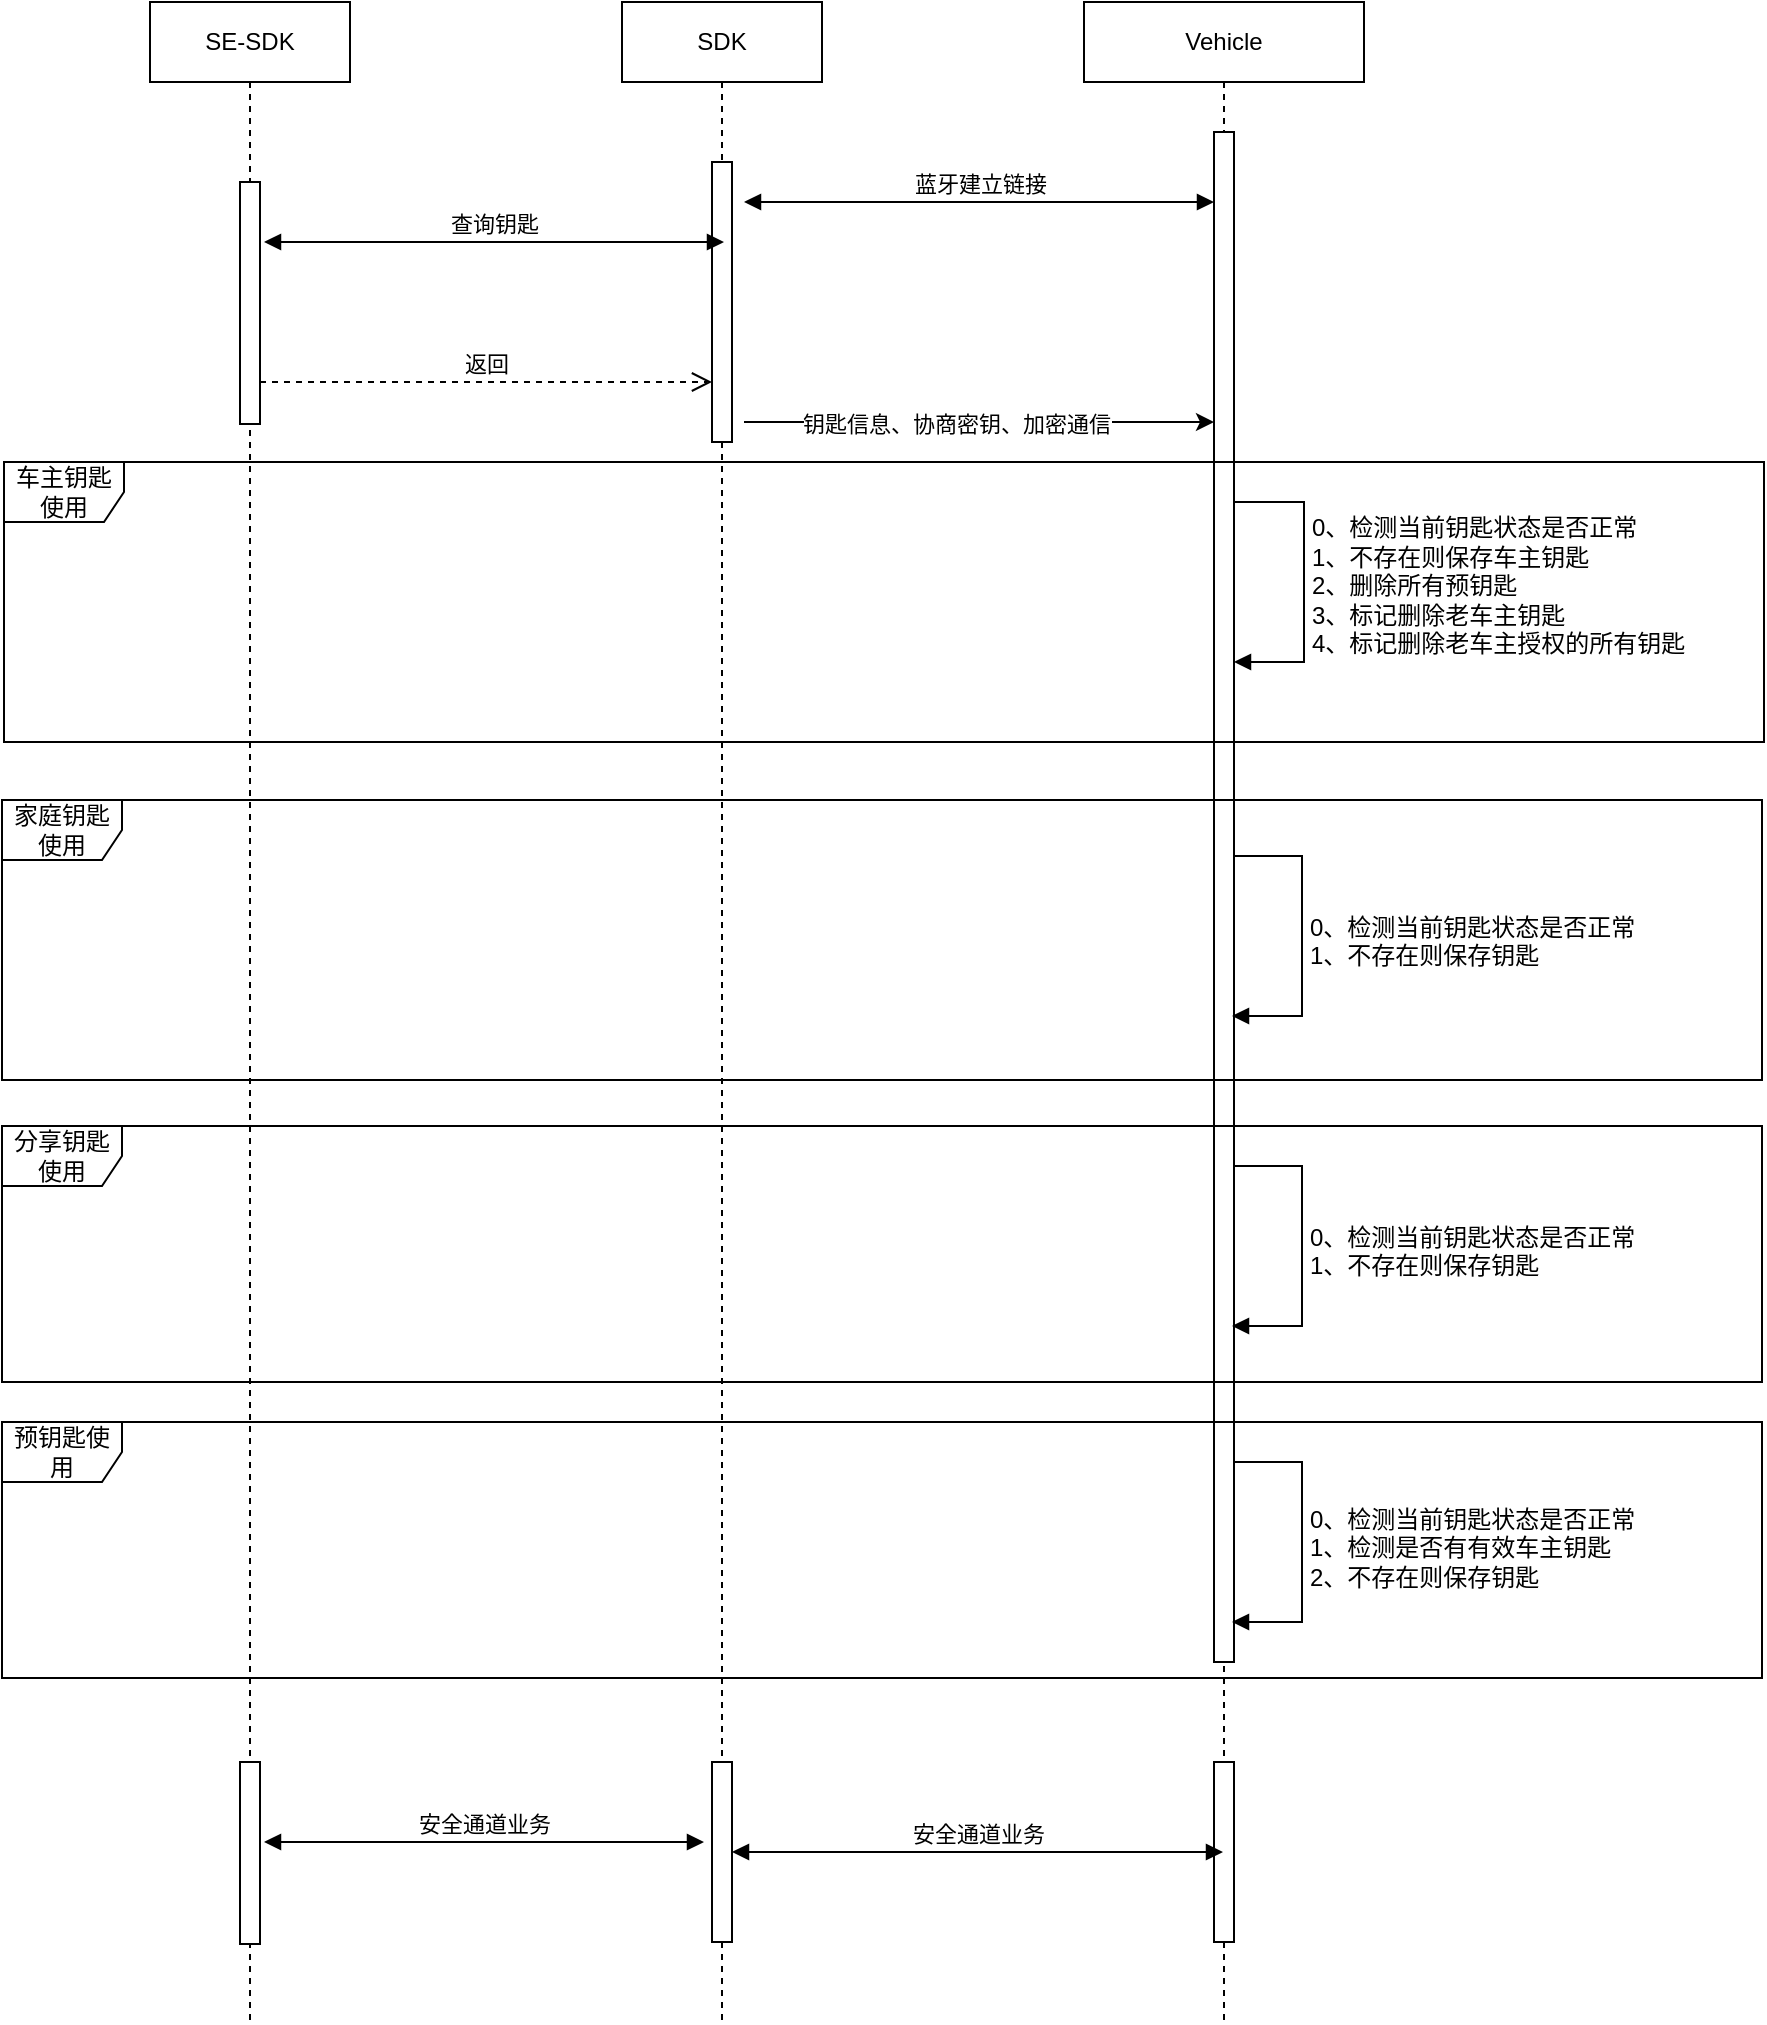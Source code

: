 <mxfile version="24.7.7">
  <diagram name="第 1 页" id="_nHWqw8DSrg4-VWIpb82">
    <mxGraphModel dx="1709" dy="927" grid="1" gridSize="10" guides="1" tooltips="1" connect="1" arrows="1" fold="1" page="1" pageScale="1" pageWidth="827" pageHeight="1169" math="0" shadow="0">
      <root>
        <mxCell id="0" />
        <mxCell id="1" parent="0" />
        <mxCell id="gpkOcdaulj_0mZSpDFni-1" value="SE-SDK" style="shape=umlLifeline;perimeter=lifelinePerimeter;whiteSpace=wrap;html=1;container=0;dropTarget=0;collapsible=0;recursiveResize=0;outlineConnect=0;portConstraint=eastwest;newEdgeStyle={&quot;edgeStyle&quot;:&quot;elbowEdgeStyle&quot;,&quot;elbow&quot;:&quot;vertical&quot;,&quot;curved&quot;:0,&quot;rounded&quot;:0};" vertex="1" parent="1">
          <mxGeometry x="323" y="90" width="100" height="1010" as="geometry" />
        </mxCell>
        <mxCell id="gpkOcdaulj_0mZSpDFni-2" value="" style="html=1;points=[];perimeter=orthogonalPerimeter;outlineConnect=0;targetShapes=umlLifeline;portConstraint=eastwest;newEdgeStyle={&quot;edgeStyle&quot;:&quot;elbowEdgeStyle&quot;,&quot;elbow&quot;:&quot;vertical&quot;,&quot;curved&quot;:0,&quot;rounded&quot;:0};" vertex="1" parent="gpkOcdaulj_0mZSpDFni-1">
          <mxGeometry x="45" y="90" width="10" height="121" as="geometry" />
        </mxCell>
        <mxCell id="gpkOcdaulj_0mZSpDFni-40" value="" style="html=1;points=[];perimeter=orthogonalPerimeter;outlineConnect=0;targetShapes=umlLifeline;portConstraint=eastwest;newEdgeStyle={&quot;edgeStyle&quot;:&quot;elbowEdgeStyle&quot;,&quot;elbow&quot;:&quot;vertical&quot;,&quot;curved&quot;:0,&quot;rounded&quot;:0};" vertex="1" parent="gpkOcdaulj_0mZSpDFni-1">
          <mxGeometry x="45" y="880" width="10" height="91" as="geometry" />
        </mxCell>
        <mxCell id="gpkOcdaulj_0mZSpDFni-3" value="SDK" style="shape=umlLifeline;perimeter=lifelinePerimeter;whiteSpace=wrap;html=1;container=0;dropTarget=0;collapsible=0;recursiveResize=0;outlineConnect=0;portConstraint=eastwest;newEdgeStyle={&quot;edgeStyle&quot;:&quot;elbowEdgeStyle&quot;,&quot;elbow&quot;:&quot;vertical&quot;,&quot;curved&quot;:0,&quot;rounded&quot;:0};" vertex="1" parent="1">
          <mxGeometry x="559" y="90" width="100" height="1010" as="geometry" />
        </mxCell>
        <mxCell id="gpkOcdaulj_0mZSpDFni-4" value="" style="html=1;points=[];perimeter=orthogonalPerimeter;outlineConnect=0;targetShapes=umlLifeline;portConstraint=eastwest;newEdgeStyle={&quot;edgeStyle&quot;:&quot;elbowEdgeStyle&quot;,&quot;elbow&quot;:&quot;vertical&quot;,&quot;curved&quot;:0,&quot;rounded&quot;:0};" vertex="1" parent="gpkOcdaulj_0mZSpDFni-3">
          <mxGeometry x="45" y="80" width="10" height="140" as="geometry" />
        </mxCell>
        <mxCell id="gpkOcdaulj_0mZSpDFni-41" value="" style="html=1;points=[];perimeter=orthogonalPerimeter;outlineConnect=0;targetShapes=umlLifeline;portConstraint=eastwest;newEdgeStyle={&quot;edgeStyle&quot;:&quot;elbowEdgeStyle&quot;,&quot;elbow&quot;:&quot;vertical&quot;,&quot;curved&quot;:0,&quot;rounded&quot;:0};" vertex="1" parent="gpkOcdaulj_0mZSpDFni-3">
          <mxGeometry x="45" y="880" width="10" height="90" as="geometry" />
        </mxCell>
        <mxCell id="gpkOcdaulj_0mZSpDFni-5" value="蓝牙建立链接" style="html=1;verticalAlign=bottom;endArrow=block;edgeStyle=elbowEdgeStyle;elbow=vertical;curved=0;rounded=0;startArrow=block;startFill=1;" edge="1" parent="1" source="gpkOcdaulj_0mZSpDFni-28">
          <mxGeometry relative="1" as="geometry">
            <mxPoint x="795" y="190" as="sourcePoint" />
            <Array as="points" />
            <mxPoint x="620" y="190" as="targetPoint" />
          </mxGeometry>
        </mxCell>
        <mxCell id="gpkOcdaulj_0mZSpDFni-12" value="Vehicle" style="shape=umlLifeline;perimeter=lifelinePerimeter;whiteSpace=wrap;html=1;container=0;dropTarget=0;collapsible=0;recursiveResize=0;outlineConnect=0;portConstraint=eastwest;newEdgeStyle={&quot;edgeStyle&quot;:&quot;elbowEdgeStyle&quot;,&quot;elbow&quot;:&quot;vertical&quot;,&quot;curved&quot;:0,&quot;rounded&quot;:0};" vertex="1" parent="1">
          <mxGeometry x="790" y="90" width="140" height="1010" as="geometry" />
        </mxCell>
        <mxCell id="gpkOcdaulj_0mZSpDFni-45" value="" style="html=1;points=[];perimeter=orthogonalPerimeter;outlineConnect=0;targetShapes=umlLifeline;portConstraint=eastwest;newEdgeStyle={&quot;edgeStyle&quot;:&quot;elbowEdgeStyle&quot;,&quot;elbow&quot;:&quot;vertical&quot;,&quot;curved&quot;:0,&quot;rounded&quot;:0};" vertex="1" parent="gpkOcdaulj_0mZSpDFni-12">
          <mxGeometry x="65" y="880" width="10" height="90" as="geometry" />
        </mxCell>
        <mxCell id="gpkOcdaulj_0mZSpDFni-22" value="" style="endArrow=classic;html=1;rounded=0;" edge="1" parent="1" target="gpkOcdaulj_0mZSpDFni-28">
          <mxGeometry width="50" height="50" relative="1" as="geometry">
            <mxPoint x="620" y="300" as="sourcePoint" />
            <mxPoint x="845" y="300" as="targetPoint" />
          </mxGeometry>
        </mxCell>
        <mxCell id="gpkOcdaulj_0mZSpDFni-37" value="钥匙信息、协商密钥、加密通信" style="edgeLabel;html=1;align=center;verticalAlign=middle;resizable=0;points=[];" vertex="1" connectable="0" parent="gpkOcdaulj_0mZSpDFni-22">
          <mxGeometry x="-0.101" y="-1" relative="1" as="geometry">
            <mxPoint as="offset" />
          </mxGeometry>
        </mxCell>
        <mxCell id="gpkOcdaulj_0mZSpDFni-24" value="&lt;div&gt;0、检测当前钥匙状态是否正常&lt;/div&gt;&lt;div&gt;1、不存在则保存车主钥匙&lt;/div&gt;2、删除所有预钥匙&lt;div&gt;3、标记删除老车主钥匙&lt;/div&gt;&lt;div&gt;4、标记删除老车主授权的所有钥匙&lt;br&gt;&lt;div&gt;&lt;br&gt;&lt;/div&gt;&lt;/div&gt;" style="html=1;align=left;spacingLeft=2;endArrow=block;rounded=0;edgeStyle=orthogonalEdgeStyle;curved=0;rounded=0;fontFamily=Helvetica;fontSize=12;fontColor=default;" edge="1" parent="1" source="gpkOcdaulj_0mZSpDFni-28" target="gpkOcdaulj_0mZSpDFni-28">
          <mxGeometry x="0.118" relative="1" as="geometry">
            <mxPoint x="865" y="360" as="sourcePoint" />
            <Array as="points">
              <mxPoint x="900" y="340" />
              <mxPoint x="900" y="420" />
            </Array>
            <mxPoint x="865" y="390" as="targetPoint" />
            <mxPoint as="offset" />
          </mxGeometry>
        </mxCell>
        <mxCell id="gpkOcdaulj_0mZSpDFni-27" value="返回" style="html=1;verticalAlign=bottom;endArrow=open;dashed=1;endSize=8;edgeStyle=elbowEdgeStyle;elbow=vertical;curved=0;rounded=0;" edge="1" parent="1">
          <mxGeometry relative="1" as="geometry">
            <mxPoint x="604" y="280" as="targetPoint" />
            <Array as="points" />
            <mxPoint x="378" y="280" as="sourcePoint" />
          </mxGeometry>
        </mxCell>
        <mxCell id="gpkOcdaulj_0mZSpDFni-28" value="" style="html=1;points=[];perimeter=orthogonalPerimeter;outlineConnect=0;targetShapes=umlLifeline;portConstraint=eastwest;newEdgeStyle={&quot;edgeStyle&quot;:&quot;elbowEdgeStyle&quot;,&quot;elbow&quot;:&quot;vertical&quot;,&quot;curved&quot;:0,&quot;rounded&quot;:0};" vertex="1" parent="1">
          <mxGeometry x="855" y="155" width="10" height="765" as="geometry" />
        </mxCell>
        <mxCell id="gpkOcdaulj_0mZSpDFni-29" value="查询钥匙" style="html=1;verticalAlign=bottom;endArrow=block;edgeStyle=elbowEdgeStyle;elbow=vertical;curved=0;rounded=0;startArrow=block;startFill=1;" edge="1" parent="1">
          <mxGeometry relative="1" as="geometry">
            <mxPoint x="610" y="210" as="sourcePoint" />
            <Array as="points" />
            <mxPoint x="380" y="210" as="targetPoint" />
          </mxGeometry>
        </mxCell>
        <mxCell id="gpkOcdaulj_0mZSpDFni-18" value="车主钥匙使用" style="shape=umlFrame;whiteSpace=wrap;html=1;pointerEvents=0;sketch=0;strokeColor=default;align=center;verticalAlign=middle;fontFamily=Helvetica;fontSize=12;fontColor=default;fillColor=default;" vertex="1" parent="1">
          <mxGeometry x="250" y="320" width="880" height="140" as="geometry" />
        </mxCell>
        <mxCell id="gpkOcdaulj_0mZSpDFni-33" value="&lt;div&gt;0、检测当前钥匙状态是否正常&lt;/div&gt;&lt;div&gt;1、不存在则保存钥匙&lt;/div&gt;&lt;div&gt;&lt;div&gt;&lt;br&gt;&lt;/div&gt;&lt;/div&gt;" style="html=1;align=left;spacingLeft=2;endArrow=block;rounded=0;edgeStyle=orthogonalEdgeStyle;curved=0;rounded=0;fontFamily=Helvetica;fontSize=12;fontColor=default;" edge="1" parent="1" source="gpkOcdaulj_0mZSpDFni-28">
          <mxGeometry x="0.118" relative="1" as="geometry">
            <mxPoint x="864" y="537" as="sourcePoint" />
            <Array as="points">
              <mxPoint x="899" y="517" />
              <mxPoint x="899" y="597" />
            </Array>
            <mxPoint x="864" y="597" as="targetPoint" />
            <mxPoint as="offset" />
          </mxGeometry>
        </mxCell>
        <mxCell id="gpkOcdaulj_0mZSpDFni-34" value="家庭钥匙使用" style="shape=umlFrame;whiteSpace=wrap;html=1;pointerEvents=0;sketch=0;strokeColor=default;align=center;verticalAlign=middle;fontFamily=Helvetica;fontSize=12;fontColor=default;fillColor=default;" vertex="1" parent="1">
          <mxGeometry x="249" y="489" width="880" height="140" as="geometry" />
        </mxCell>
        <mxCell id="gpkOcdaulj_0mZSpDFni-35" value="&lt;div&gt;0、检测当前钥匙状态是否正常&lt;/div&gt;&lt;div&gt;1、不存在则保存钥匙&lt;/div&gt;&lt;div&gt;&lt;div&gt;&lt;br&gt;&lt;/div&gt;&lt;/div&gt;" style="html=1;align=left;spacingLeft=2;endArrow=block;rounded=0;edgeStyle=orthogonalEdgeStyle;curved=0;rounded=0;fontFamily=Helvetica;fontSize=12;fontColor=default;" edge="1" parent="1">
          <mxGeometry x="0.118" relative="1" as="geometry">
            <mxPoint x="865" y="672" as="sourcePoint" />
            <Array as="points">
              <mxPoint x="899" y="672" />
              <mxPoint x="899" y="752" />
            </Array>
            <mxPoint x="864" y="752" as="targetPoint" />
            <mxPoint as="offset" />
          </mxGeometry>
        </mxCell>
        <mxCell id="gpkOcdaulj_0mZSpDFni-36" value="分享钥匙使用" style="shape=umlFrame;whiteSpace=wrap;html=1;pointerEvents=0;sketch=0;strokeColor=default;align=center;verticalAlign=middle;fontFamily=Helvetica;fontSize=12;fontColor=default;fillColor=default;" vertex="1" parent="1">
          <mxGeometry x="249" y="652" width="880" height="128" as="geometry" />
        </mxCell>
        <mxCell id="gpkOcdaulj_0mZSpDFni-38" value="&lt;div&gt;0、检测当前钥匙状态是否正常&lt;/div&gt;&lt;div&gt;1、检测是否有有效车主钥匙&lt;/div&gt;&lt;div&gt;2、不存在则保存钥匙&lt;/div&gt;&lt;div&gt;&lt;div&gt;&lt;br&gt;&lt;/div&gt;&lt;/div&gt;" style="html=1;align=left;spacingLeft=2;endArrow=block;rounded=0;edgeStyle=orthogonalEdgeStyle;curved=0;rounded=0;fontFamily=Helvetica;fontSize=12;fontColor=default;" edge="1" parent="1">
          <mxGeometry x="0.118" relative="1" as="geometry">
            <mxPoint x="865" y="820" as="sourcePoint" />
            <Array as="points">
              <mxPoint x="899" y="820" />
              <mxPoint x="899" y="900" />
            </Array>
            <mxPoint x="864" y="900" as="targetPoint" />
            <mxPoint as="offset" />
          </mxGeometry>
        </mxCell>
        <mxCell id="gpkOcdaulj_0mZSpDFni-39" value="预钥匙使用" style="shape=umlFrame;whiteSpace=wrap;html=1;pointerEvents=0;sketch=0;strokeColor=default;align=center;verticalAlign=middle;fontFamily=Helvetica;fontSize=12;fontColor=default;fillColor=default;" vertex="1" parent="1">
          <mxGeometry x="249" y="800" width="880" height="128" as="geometry" />
        </mxCell>
        <mxCell id="gpkOcdaulj_0mZSpDFni-46" value="安全通道业务" style="html=1;verticalAlign=bottom;endArrow=block;edgeStyle=elbowEdgeStyle;elbow=vertical;curved=0;rounded=0;startArrow=block;startFill=1;" edge="1" parent="1">
          <mxGeometry relative="1" as="geometry">
            <mxPoint x="600" y="1010" as="sourcePoint" />
            <Array as="points" />
            <mxPoint x="380" y="1010" as="targetPoint" />
          </mxGeometry>
        </mxCell>
        <mxCell id="gpkOcdaulj_0mZSpDFni-47" value="安全通道业务" style="html=1;verticalAlign=bottom;endArrow=block;edgeStyle=elbowEdgeStyle;elbow=vertical;curved=0;rounded=0;startArrow=block;startFill=1;" edge="1" parent="1" source="gpkOcdaulj_0mZSpDFni-12" target="gpkOcdaulj_0mZSpDFni-41">
          <mxGeometry relative="1" as="geometry">
            <mxPoint x="840" y="980" as="sourcePoint" />
            <Array as="points" />
            <mxPoint x="620" y="980" as="targetPoint" />
          </mxGeometry>
        </mxCell>
      </root>
    </mxGraphModel>
  </diagram>
</mxfile>
